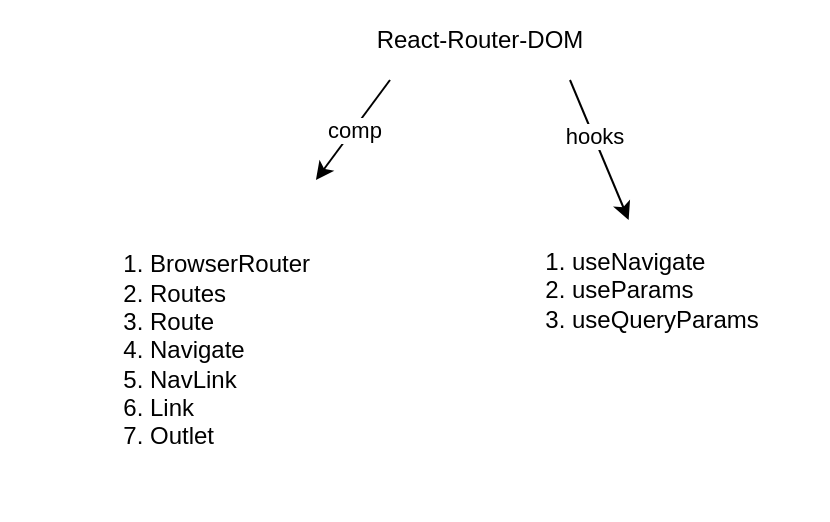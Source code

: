 <mxfile>
    <diagram id="cZvy1oj6qp_lTNL3u6-L" name="Page-1">
        <mxGraphModel dx="716" dy="394" grid="1" gridSize="10" guides="1" tooltips="1" connect="1" arrows="1" fold="1" page="1" pageScale="1" pageWidth="827" pageHeight="1169" math="0" shadow="0">
            <root>
                <mxCell id="0"/>
                <mxCell id="1" parent="0"/>
                <mxCell id="2" value="&lt;ol&gt;&lt;li&gt;BrowserRouter&lt;/li&gt;&lt;li style=&quot;text-align: left;&quot;&gt;Routes&lt;/li&gt;&lt;li style=&quot;text-align: left;&quot;&gt;Route&lt;/li&gt;&lt;li style=&quot;text-align: left;&quot;&gt;Navigate&lt;/li&gt;&lt;li style=&quot;text-align: left;&quot;&gt;NavLink&lt;/li&gt;&lt;li style=&quot;text-align: left;&quot;&gt;Link&lt;/li&gt;&lt;li style=&quot;text-align: left;&quot;&gt;Outlet&lt;/li&gt;&lt;/ol&gt;" style="text;strokeColor=none;align=center;fillColor=none;html=1;verticalAlign=middle;whiteSpace=wrap;rounded=0;" parent="1" vertex="1">
                    <mxGeometry x="170" y="160" width="190" height="170" as="geometry"/>
                </mxCell>
                <mxCell id="3" value="&lt;ol&gt;&lt;li&gt;useNavigate&lt;/li&gt;&lt;li&gt;useParams&lt;/li&gt;&lt;li&gt;useQueryParams&lt;/li&gt;&lt;/ol&gt;" style="text;strokeColor=none;align=left;fillColor=none;html=1;verticalAlign=middle;whiteSpace=wrap;rounded=0;" parent="1" vertex="1">
                    <mxGeometry x="414" y="180" width="170" height="70" as="geometry"/>
                </mxCell>
                <mxCell id="6" value="comp" style="edgeStyle=none;html=1;exitX=0.25;exitY=1;exitDx=0;exitDy=0;" parent="1" source="5" target="2" edge="1">
                    <mxGeometry relative="1" as="geometry"/>
                </mxCell>
                <mxCell id="7" style="edgeStyle=none;html=1;exitX=0.75;exitY=1;exitDx=0;exitDy=0;" parent="1" source="5" target="3" edge="1">
                    <mxGeometry relative="1" as="geometry"/>
                </mxCell>
                <mxCell id="8" value="hooks" style="edgeLabel;html=1;align=center;verticalAlign=middle;resizable=0;points=[];" parent="7" vertex="1" connectable="0">
                    <mxGeometry x="-0.197" relative="1" as="geometry">
                        <mxPoint as="offset"/>
                    </mxGeometry>
                </mxCell>
                <mxCell id="5" value="React-Router-DOM" style="text;strokeColor=none;align=center;fillColor=none;html=1;verticalAlign=middle;whiteSpace=wrap;rounded=0;" parent="1" vertex="1">
                    <mxGeometry x="320" y="70" width="180" height="40" as="geometry"/>
                </mxCell>
            </root>
        </mxGraphModel>
    </diagram>
</mxfile>
